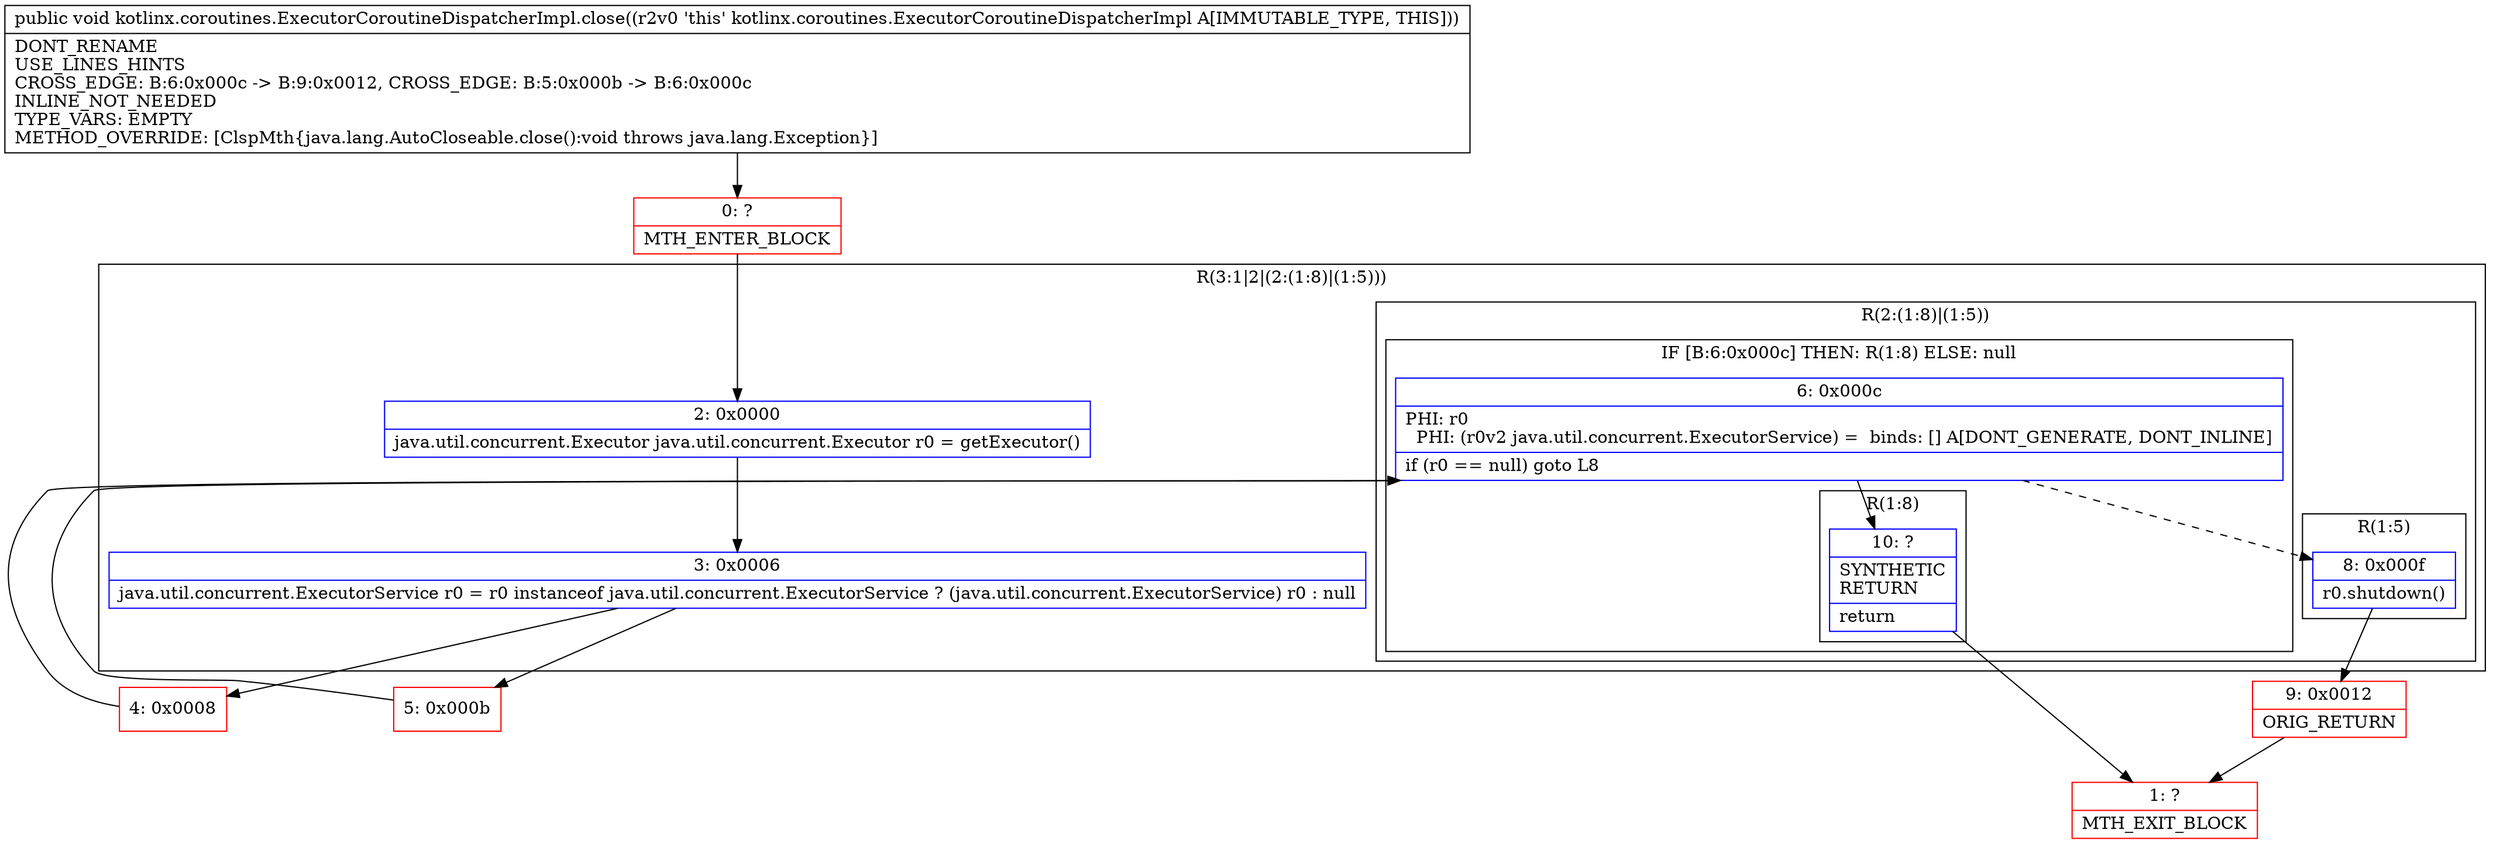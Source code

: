 digraph "CFG forkotlinx.coroutines.ExecutorCoroutineDispatcherImpl.close()V" {
subgraph cluster_Region_1966713351 {
label = "R(3:1|2|(2:(1:8)|(1:5)))";
node [shape=record,color=blue];
Node_2 [shape=record,label="{2\:\ 0x0000|java.util.concurrent.Executor java.util.concurrent.Executor r0 = getExecutor()\l}"];
Node_3 [shape=record,label="{3\:\ 0x0006|java.util.concurrent.ExecutorService r0 = r0 instanceof java.util.concurrent.ExecutorService ? (java.util.concurrent.ExecutorService) r0 : null\l}"];
subgraph cluster_Region_1167817377 {
label = "R(2:(1:8)|(1:5))";
node [shape=record,color=blue];
subgraph cluster_IfRegion_1920188294 {
label = "IF [B:6:0x000c] THEN: R(1:8) ELSE: null";
node [shape=record,color=blue];
Node_6 [shape=record,label="{6\:\ 0x000c|PHI: r0 \l  PHI: (r0v2 java.util.concurrent.ExecutorService) =  binds: [] A[DONT_GENERATE, DONT_INLINE]\l|if (r0 == null) goto L8\l}"];
subgraph cluster_Region_1878911542 {
label = "R(1:8)";
node [shape=record,color=blue];
Node_10 [shape=record,label="{10\:\ ?|SYNTHETIC\lRETURN\l|return\l}"];
}
}
subgraph cluster_Region_116229546 {
label = "R(1:5)";
node [shape=record,color=blue];
Node_8 [shape=record,label="{8\:\ 0x000f|r0.shutdown()\l}"];
}
}
}
Node_0 [shape=record,color=red,label="{0\:\ ?|MTH_ENTER_BLOCK\l}"];
Node_4 [shape=record,color=red,label="{4\:\ 0x0008}"];
Node_9 [shape=record,color=red,label="{9\:\ 0x0012|ORIG_RETURN\l}"];
Node_1 [shape=record,color=red,label="{1\:\ ?|MTH_EXIT_BLOCK\l}"];
Node_5 [shape=record,color=red,label="{5\:\ 0x000b}"];
MethodNode[shape=record,label="{public void kotlinx.coroutines.ExecutorCoroutineDispatcherImpl.close((r2v0 'this' kotlinx.coroutines.ExecutorCoroutineDispatcherImpl A[IMMUTABLE_TYPE, THIS]))  | DONT_RENAME\lUSE_LINES_HINTS\lCROSS_EDGE: B:6:0x000c \-\> B:9:0x0012, CROSS_EDGE: B:5:0x000b \-\> B:6:0x000c\lINLINE_NOT_NEEDED\lTYPE_VARS: EMPTY\lMETHOD_OVERRIDE: [ClspMth\{java.lang.AutoCloseable.close():void throws java.lang.Exception\}]\l}"];
MethodNode -> Node_0;Node_2 -> Node_3;
Node_3 -> Node_4;
Node_3 -> Node_5;
Node_6 -> Node_8[style=dashed];
Node_6 -> Node_10;
Node_10 -> Node_1;
Node_8 -> Node_9;
Node_0 -> Node_2;
Node_4 -> Node_6;
Node_9 -> Node_1;
Node_5 -> Node_6;
}

